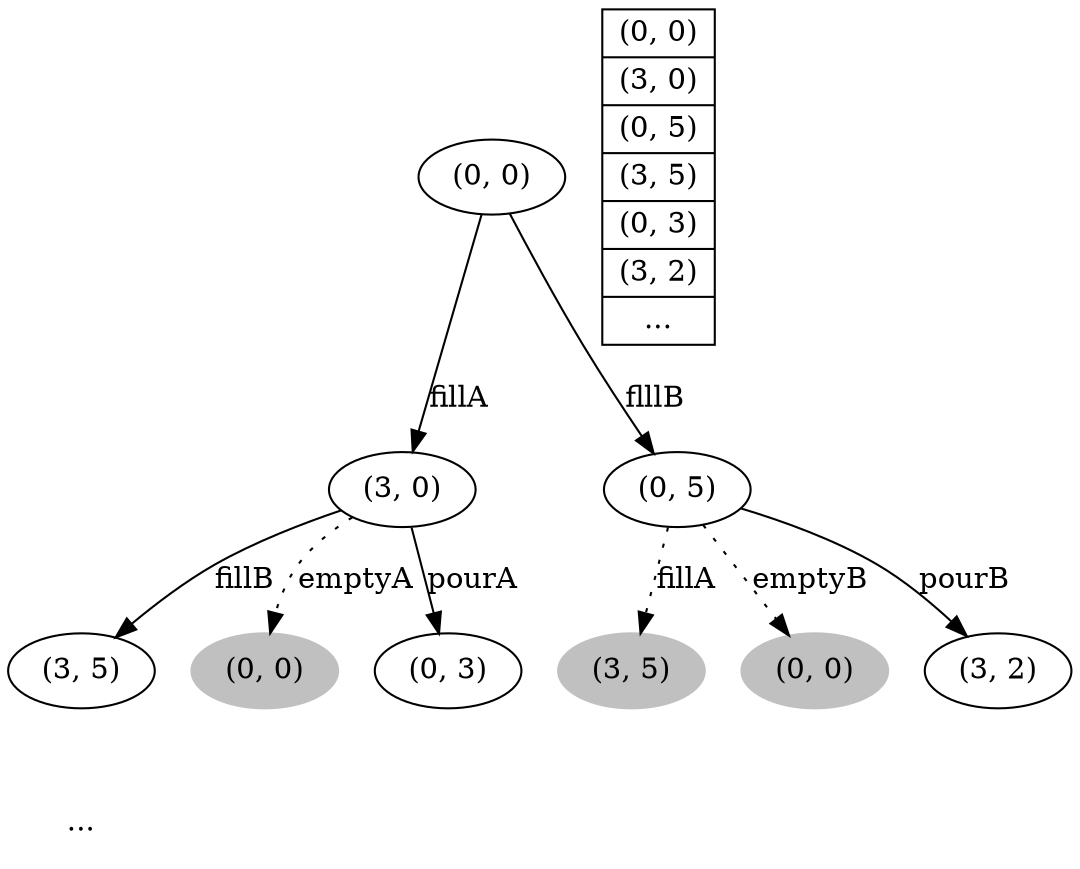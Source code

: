 digraph G{
	margin="0"
    /*subgraph cluster0 {*/
        s1[label="(0, 0)"];
        s21[label="(3, 0)"];
        s22[label="(0, 5)"];
        {rank = same s21 s22}
        s1->s21[label="fillA"];
        s1->s22[label="flllB"];
        s31[label="(3, 5)"];
        s32[label="(0, 0)", color=gray, style=filled];
        s33[label="(0, 3)"];
        s21->s31[label="fillB"];
        s21->s32[style=dotted, label="emptyA"];
        s21->s33[label="pourA"];
        s34[label="(3, 5)", color=gray, style=filled];
        s35[label="(0, 0)", color=gray, style=filled];
        s36[label="(3, 2)"];
        {rank = same s31 s32 s33 s34 s35 s36}
        s22->s34[label="fillA", style=dotted];
        s22->s35[label="emptyB", style=dotted];
        s22->s36[label="pourB"];
        sdot[shape=plaintext, label="..."];
        s31->sdot[style=invis];
    /*}
    subgraph cluster1 {*/
        v[shape=record, label="{(0, 0) | (3, 0) | (0, 5) | (3, 5) | (0, 3) | (3, 2) | ... }"];
    /*}*/
}